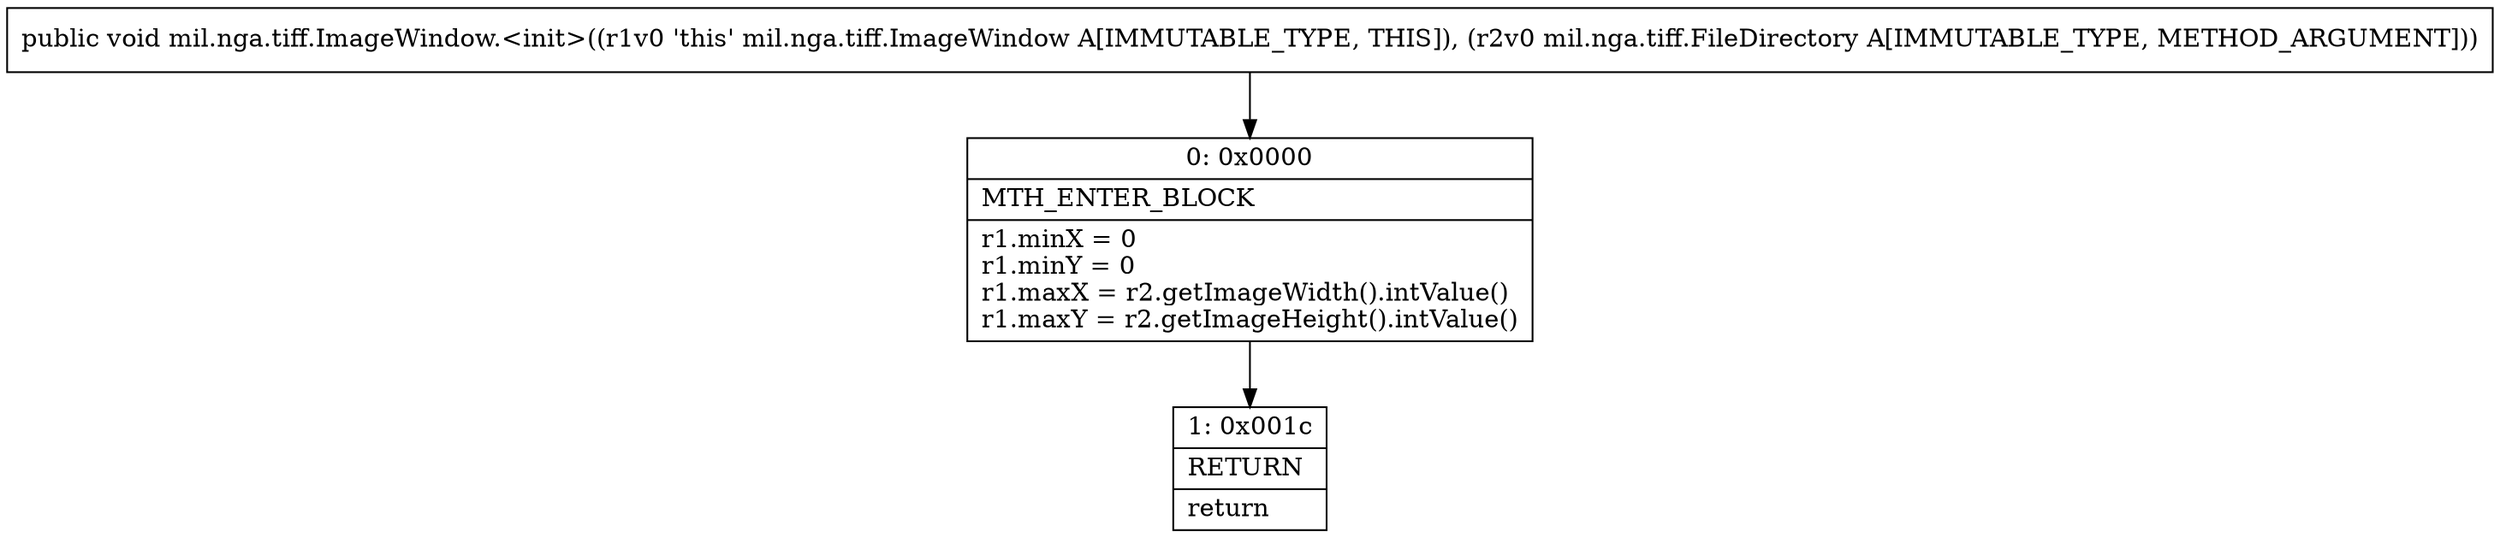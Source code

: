digraph "CFG formil.nga.tiff.ImageWindow.\<init\>(Lmil\/nga\/tiff\/FileDirectory;)V" {
Node_0 [shape=record,label="{0\:\ 0x0000|MTH_ENTER_BLOCK\l|r1.minX = 0\lr1.minY = 0\lr1.maxX = r2.getImageWidth().intValue()\lr1.maxY = r2.getImageHeight().intValue()\l}"];
Node_1 [shape=record,label="{1\:\ 0x001c|RETURN\l|return\l}"];
MethodNode[shape=record,label="{public void mil.nga.tiff.ImageWindow.\<init\>((r1v0 'this' mil.nga.tiff.ImageWindow A[IMMUTABLE_TYPE, THIS]), (r2v0 mil.nga.tiff.FileDirectory A[IMMUTABLE_TYPE, METHOD_ARGUMENT])) }"];
MethodNode -> Node_0;
Node_0 -> Node_1;
}

